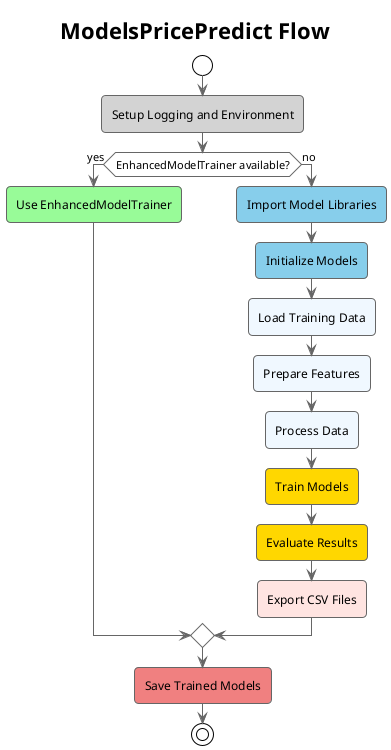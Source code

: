 @startuml "ModelsPricePredict Flow"
!theme plain
skinparam backgroundColor white
skinparam roundCorner 8
skinparam ArrowColor #666666
skinparam ActivityBackgroundColor white
skinparam ActivityBorderColor #666666

title "ModelsPricePredict Flow"

start
#lightgrey:Setup Logging and Environment;

if (EnhancedModelTrainer available?) then (yes)
    #palegreen:Use EnhancedModelTrainer;
else (no)
    #skyblue:Import Model Libraries;
    #skyblue:Initialize Models;
    #aliceblue:Load Training Data;
    #aliceblue:Prepare Features;
    #aliceblue:Process Data;
    #gold:Train Models;
    #gold:Evaluate Results;
    #mistyrose:Export CSV Files;
endif

#lightcoral:Save Trained Models;
stop
@enduml